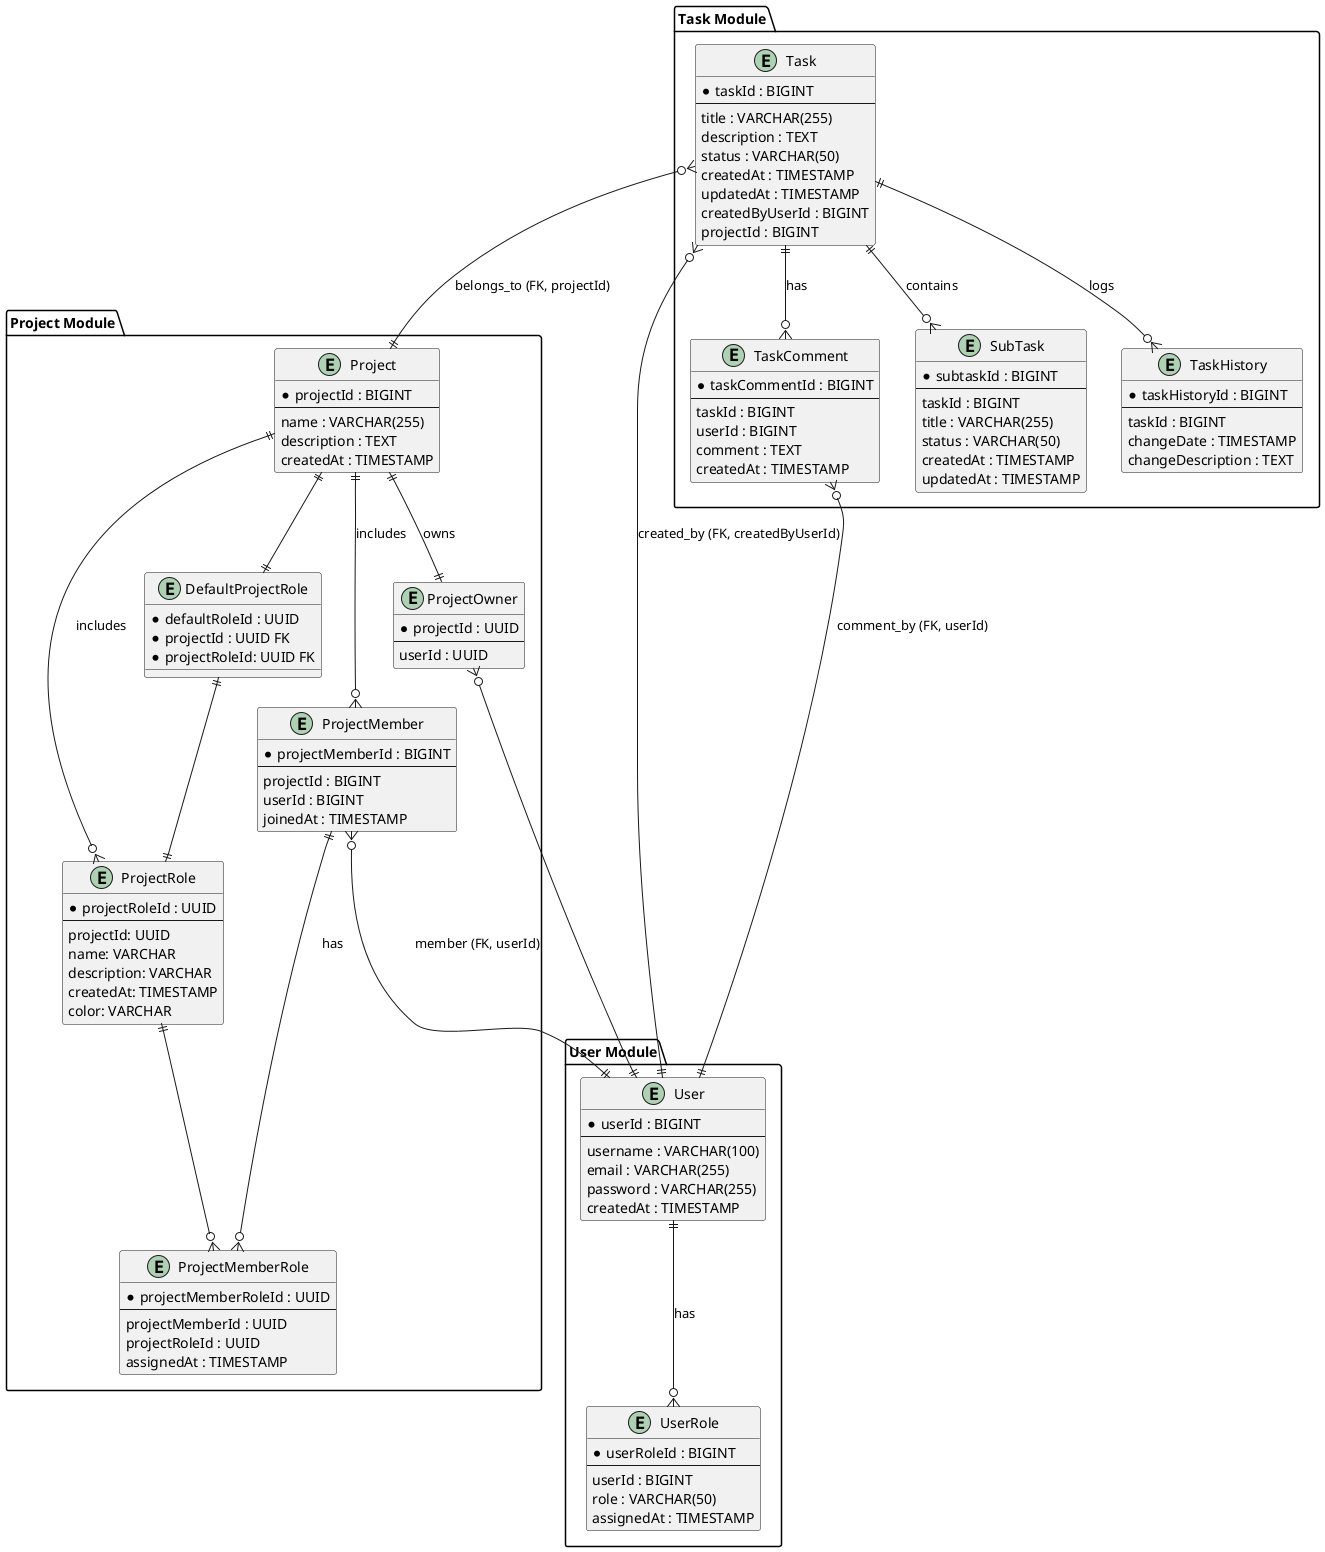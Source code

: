 @startuml
' ===== Task Module =====
package "Task Module" {
  entity "Task" {
    * taskId : BIGINT
    --
    title : VARCHAR(255)
    description : TEXT
    status : VARCHAR(50)
    createdAt : TIMESTAMP
    updatedAt : TIMESTAMP
    createdByUserId : BIGINT
    projectId : BIGINT
  }

  entity "SubTask" {
    * subtaskId : BIGINT
    --
    taskId : BIGINT
    title : VARCHAR(255)
    status : VARCHAR(50)
    createdAt : TIMESTAMP
    updatedAt : TIMESTAMP
  }

  entity "TaskHistory" {
    * taskHistoryId : BIGINT
    --
    taskId : BIGINT
    changeDate : TIMESTAMP
    changeDescription : TEXT
  }

  entity "TaskComment" {
    * taskCommentId : BIGINT
    --
    taskId : BIGINT
    userId : BIGINT
    comment : TEXT
    createdAt : TIMESTAMP
  }

  ' Внутренние связи в модуле задач
  Task ||--o{ SubTask : contains
  Task ||--o{ TaskHistory : logs
  Task ||--o{ TaskComment : has
}

' ===== User Module =====
package "User Module" {
  entity "User" {
    * userId : BIGINT
    --
    username : VARCHAR(100)
    email : VARCHAR(255)
    password : VARCHAR(255)
    createdAt : TIMESTAMP
  }

  entity "UserRole" {
    * userRoleId : BIGINT
    --
    userId : BIGINT
    role : VARCHAR(50)
    assignedAt : TIMESTAMP
  }

  ' Связь: пользователь может иметь несколько ролей
  User ||--o{ UserRole : has
}

' ===== Project Module =====
package "Project Module" {
  entity "Project" {
    * projectId : BIGINT
    --
    name : VARCHAR(255)
    description : TEXT
    createdAt : TIMESTAMP
  }

  ' Участник проекта без информации о ролях
  entity "ProjectMember" {
    * projectMemberId : BIGINT
    --
    projectId : BIGINT
    userId : BIGINT
    joinedAt : TIMESTAMP
  }

  ' Таблица ролей участника проекта, позволяющая одному участнику иметь несколько ролей
  entity "ProjectMemberRole" {
    * projectMemberRoleId : UUID
    --
    projectMemberId : UUID
    projectRoleId : UUID
    assignedAt : TIMESTAMP
  }

  entity "ProjectRole" {
    * projectRoleId : UUID
    --
    projectId: UUID
    name: VARCHAR
    description: VARCHAR
    createdAt: TIMESTAMP
    color: VARCHAR
  }

  entity ProjectOwner {
    * projectId : UUID
    --
    userId : UUID
  }

  entity DefaultProjectRole {
    * defaultRoleId : UUID
    * projectId : UUID FK
    * projectRoleId: UUID FK
  }

  Project ||--|| DefaultProjectRole

  DefaultProjectRole ||--|| ProjectRole

  Project ||--|| ProjectOwner : owns

  ProjectRole ||--o{ ProjectMemberRole

  Project ||--o{ ProjectRole : includes

  ' Связь: проект включает множество участников
  Project ||--o{ ProjectMember : includes

  ' Связь: участник проекта может иметь несколько ролей
  ProjectMember ||--o{ ProjectMemberRole : has
}

' ===== Cross-module связи =====
' Задача ссылается на пользователя, который её создал, и на проект, в рамках которого она создана
Task }o--|| User : "created_by (FK, createdByUserId)"
Task }o--|| Project : "belongs_to (FK, projectId)"

' Комментарии к задаче оставляет пользователь
TaskComment }o--|| User : "comment_by (FK, userId)"

' Члены проекта – это пользователи
ProjectMember }o--|| User : "member (FK, userId)"
ProjectOwner }o--|| User
@enduml

